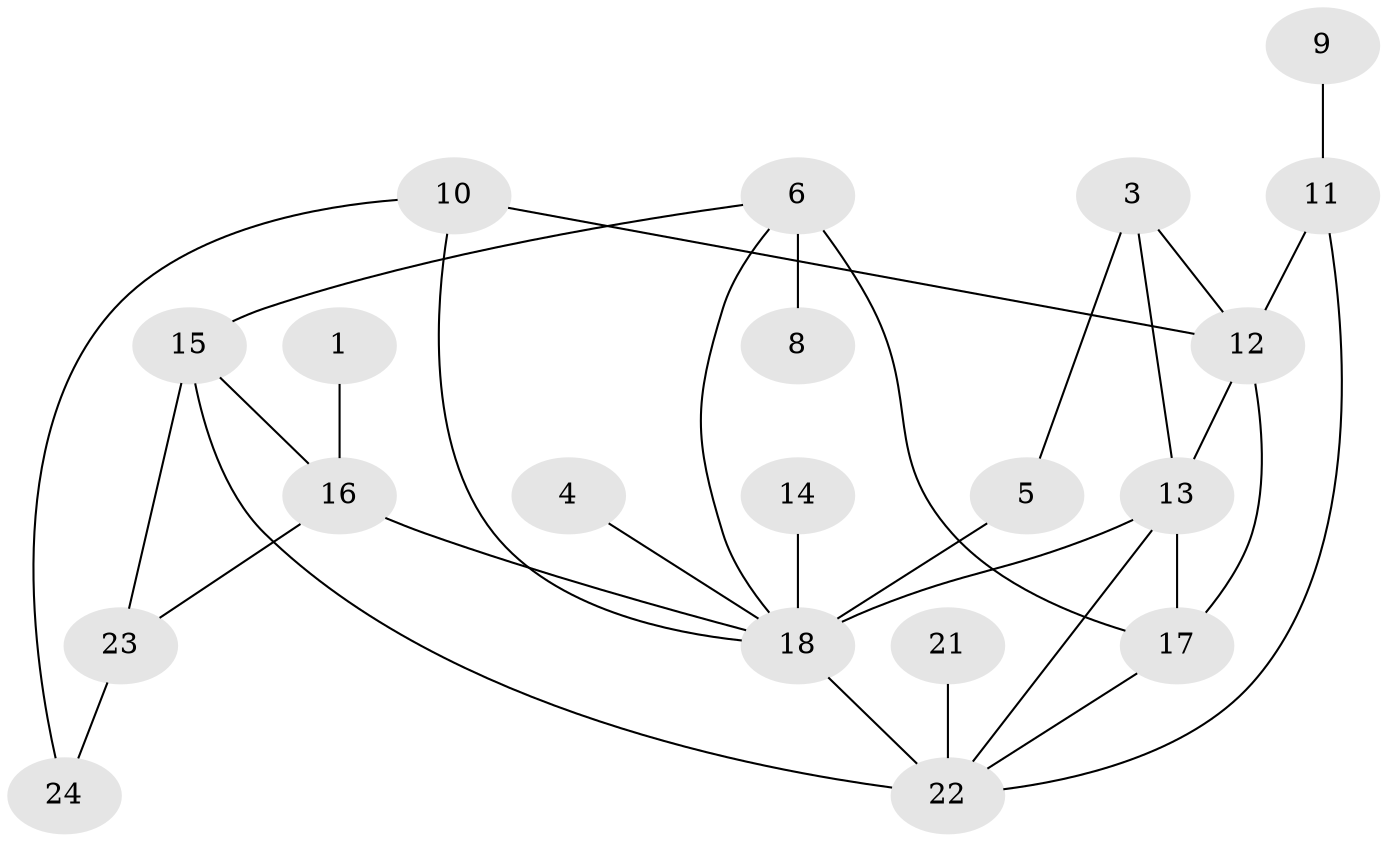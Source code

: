 // original degree distribution, {3: 0.26, 5: 0.06, 1: 0.16, 2: 0.28, 4: 0.12, 0: 0.1, 8: 0.02}
// Generated by graph-tools (version 1.1) at 2025/25/03/09/25 03:25:21]
// undirected, 20 vertices, 31 edges
graph export_dot {
graph [start="1"]
  node [color=gray90,style=filled];
  1;
  3;
  4;
  5;
  6;
  8;
  9;
  10;
  11;
  12;
  13;
  14;
  15;
  16;
  17;
  18;
  21;
  22;
  23;
  24;
  1 -- 16 [weight=1.0];
  3 -- 5 [weight=1.0];
  3 -- 12 [weight=1.0];
  3 -- 13 [weight=1.0];
  4 -- 18 [weight=1.0];
  5 -- 18 [weight=1.0];
  6 -- 8 [weight=1.0];
  6 -- 15 [weight=1.0];
  6 -- 17 [weight=2.0];
  6 -- 18 [weight=1.0];
  9 -- 11 [weight=1.0];
  10 -- 12 [weight=1.0];
  10 -- 18 [weight=1.0];
  10 -- 24 [weight=1.0];
  11 -- 12 [weight=1.0];
  11 -- 22 [weight=1.0];
  12 -- 13 [weight=1.0];
  12 -- 17 [weight=1.0];
  13 -- 17 [weight=2.0];
  13 -- 18 [weight=1.0];
  13 -- 22 [weight=1.0];
  14 -- 18 [weight=1.0];
  15 -- 16 [weight=1.0];
  15 -- 22 [weight=1.0];
  15 -- 23 [weight=1.0];
  16 -- 18 [weight=1.0];
  16 -- 23 [weight=1.0];
  17 -- 22 [weight=1.0];
  18 -- 22 [weight=2.0];
  21 -- 22 [weight=1.0];
  23 -- 24 [weight=1.0];
}
